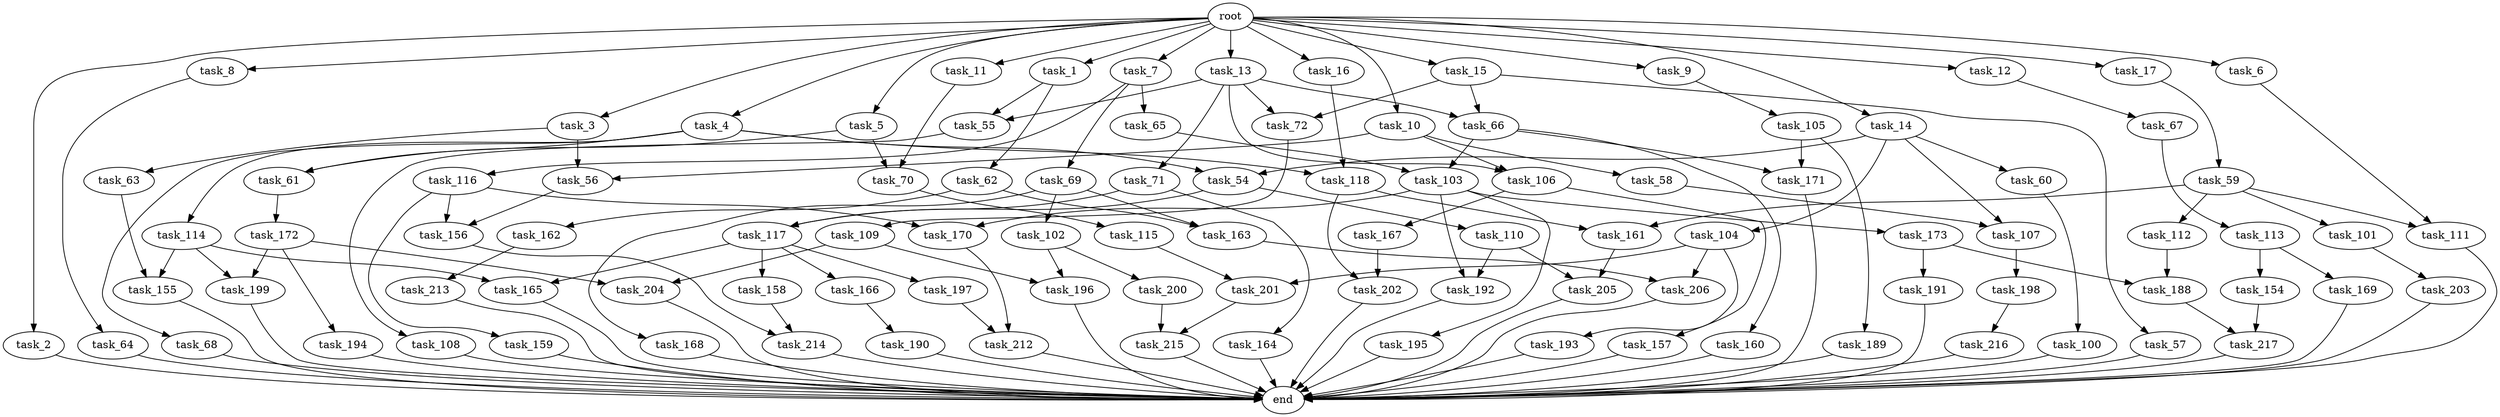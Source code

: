 digraph G {
  root [size="0.000000"];
  task_1 [size="1024.000000"];
  task_2 [size="1024.000000"];
  task_3 [size="1024.000000"];
  task_4 [size="1024.000000"];
  task_5 [size="1024.000000"];
  task_6 [size="1024.000000"];
  task_7 [size="1024.000000"];
  task_8 [size="1024.000000"];
  task_9 [size="1024.000000"];
  task_10 [size="1024.000000"];
  task_11 [size="1024.000000"];
  task_12 [size="1024.000000"];
  task_13 [size="1024.000000"];
  task_14 [size="1024.000000"];
  task_15 [size="1024.000000"];
  task_16 [size="1024.000000"];
  task_17 [size="1024.000000"];
  task_54 [size="627065225216.000000"];
  task_55 [size="687194767360.000000"];
  task_56 [size="1408749273088.000000"];
  task_57 [size="695784701952.000000"];
  task_58 [size="549755813888.000000"];
  task_59 [size="34359738368.000000"];
  task_60 [size="77309411328.000000"];
  task_61 [size="858993459200.000000"];
  task_62 [size="549755813888.000000"];
  task_63 [size="858993459200.000000"];
  task_64 [size="309237645312.000000"];
  task_65 [size="695784701952.000000"];
  task_66 [size="833223655424.000000"];
  task_67 [size="695784701952.000000"];
  task_68 [size="549755813888.000000"];
  task_69 [size="695784701952.000000"];
  task_70 [size="1005022347264.000000"];
  task_71 [size="137438953472.000000"];
  task_72 [size="833223655424.000000"];
  task_100 [size="549755813888.000000"];
  task_101 [size="34359738368.000000"];
  task_102 [size="77309411328.000000"];
  task_103 [size="1554778161152.000000"];
  task_104 [size="77309411328.000000"];
  task_105 [size="137438953472.000000"];
  task_106 [size="687194767360.000000"];
  task_107 [size="292057776128.000000"];
  task_108 [size="77309411328.000000"];
  task_109 [size="309237645312.000000"];
  task_110 [size="858993459200.000000"];
  task_111 [size="584115552256.000000"];
  task_112 [size="34359738368.000000"];
  task_113 [size="695784701952.000000"];
  task_114 [size="549755813888.000000"];
  task_115 [size="77309411328.000000"];
  task_116 [size="695784701952.000000"];
  task_117 [size="893353197568.000000"];
  task_118 [size="1099511627776.000000"];
  task_154 [size="695784701952.000000"];
  task_155 [size="635655159808.000000"];
  task_156 [size="429496729600.000000"];
  task_157 [size="34359738368.000000"];
  task_158 [size="34359738368.000000"];
  task_159 [size="214748364800.000000"];
  task_160 [size="858993459200.000000"];
  task_161 [size="68719476736.000000"];
  task_162 [size="858993459200.000000"];
  task_163 [size="936302870528.000000"];
  task_164 [size="34359738368.000000"];
  task_165 [size="249108103168.000000"];
  task_166 [size="34359738368.000000"];
  task_167 [size="34359738368.000000"];
  task_168 [size="77309411328.000000"];
  task_169 [size="695784701952.000000"];
  task_170 [size="910533066752.000000"];
  task_171 [size="1279900254208.000000"];
  task_172 [size="420906795008.000000"];
  task_173 [size="695784701952.000000"];
  task_188 [size="1073741824000.000000"];
  task_189 [size="420906795008.000000"];
  task_190 [size="858993459200.000000"];
  task_191 [size="214748364800.000000"];
  task_192 [size="1245540515840.000000"];
  task_193 [size="214748364800.000000"];
  task_194 [size="858993459200.000000"];
  task_195 [size="695784701952.000000"];
  task_196 [size="1717986918400.000000"];
  task_197 [size="34359738368.000000"];
  task_198 [size="34359738368.000000"];
  task_199 [size="1073741824000.000000"];
  task_200 [size="858993459200.000000"];
  task_201 [size="764504178688.000000"];
  task_202 [size="730144440320.000000"];
  task_203 [size="214748364800.000000"];
  task_204 [size="1717986918400.000000"];
  task_205 [size="627065225216.000000"];
  task_206 [size="764504178688.000000"];
  task_212 [size="1245540515840.000000"];
  task_213 [size="309237645312.000000"];
  task_214 [size="111669149696.000000"];
  task_215 [size="523986010112.000000"];
  task_216 [size="309237645312.000000"];
  task_217 [size="498216206336.000000"];
  end [size="0.000000"];

  root -> task_1 [size="1.000000"];
  root -> task_2 [size="1.000000"];
  root -> task_3 [size="1.000000"];
  root -> task_4 [size="1.000000"];
  root -> task_5 [size="1.000000"];
  root -> task_6 [size="1.000000"];
  root -> task_7 [size="1.000000"];
  root -> task_8 [size="1.000000"];
  root -> task_9 [size="1.000000"];
  root -> task_10 [size="1.000000"];
  root -> task_11 [size="1.000000"];
  root -> task_12 [size="1.000000"];
  root -> task_13 [size="1.000000"];
  root -> task_14 [size="1.000000"];
  root -> task_15 [size="1.000000"];
  root -> task_16 [size="1.000000"];
  root -> task_17 [size="1.000000"];
  task_1 -> task_55 [size="536870912.000000"];
  task_1 -> task_62 [size="536870912.000000"];
  task_2 -> end [size="1.000000"];
  task_3 -> task_56 [size="838860800.000000"];
  task_3 -> task_63 [size="838860800.000000"];
  task_4 -> task_54 [size="536870912.000000"];
  task_4 -> task_61 [size="536870912.000000"];
  task_4 -> task_68 [size="536870912.000000"];
  task_4 -> task_114 [size="536870912.000000"];
  task_4 -> task_118 [size="536870912.000000"];
  task_5 -> task_61 [size="301989888.000000"];
  task_5 -> task_70 [size="301989888.000000"];
  task_6 -> task_111 [size="536870912.000000"];
  task_7 -> task_65 [size="679477248.000000"];
  task_7 -> task_69 [size="679477248.000000"];
  task_7 -> task_116 [size="679477248.000000"];
  task_8 -> task_64 [size="301989888.000000"];
  task_9 -> task_105 [size="134217728.000000"];
  task_10 -> task_56 [size="536870912.000000"];
  task_10 -> task_58 [size="536870912.000000"];
  task_10 -> task_106 [size="536870912.000000"];
  task_11 -> task_70 [size="679477248.000000"];
  task_12 -> task_67 [size="679477248.000000"];
  task_13 -> task_55 [size="134217728.000000"];
  task_13 -> task_66 [size="134217728.000000"];
  task_13 -> task_71 [size="134217728.000000"];
  task_13 -> task_72 [size="134217728.000000"];
  task_13 -> task_106 [size="134217728.000000"];
  task_14 -> task_54 [size="75497472.000000"];
  task_14 -> task_60 [size="75497472.000000"];
  task_14 -> task_104 [size="75497472.000000"];
  task_14 -> task_107 [size="75497472.000000"];
  task_15 -> task_57 [size="679477248.000000"];
  task_15 -> task_66 [size="679477248.000000"];
  task_15 -> task_72 [size="679477248.000000"];
  task_16 -> task_118 [size="536870912.000000"];
  task_17 -> task_59 [size="33554432.000000"];
  task_54 -> task_110 [size="838860800.000000"];
  task_54 -> task_117 [size="838860800.000000"];
  task_55 -> task_108 [size="75497472.000000"];
  task_56 -> task_156 [size="209715200.000000"];
  task_57 -> end [size="1.000000"];
  task_58 -> task_107 [size="209715200.000000"];
  task_59 -> task_101 [size="33554432.000000"];
  task_59 -> task_111 [size="33554432.000000"];
  task_59 -> task_112 [size="33554432.000000"];
  task_59 -> task_161 [size="33554432.000000"];
  task_60 -> task_100 [size="536870912.000000"];
  task_61 -> task_172 [size="411041792.000000"];
  task_62 -> task_162 [size="838860800.000000"];
  task_62 -> task_163 [size="838860800.000000"];
  task_63 -> task_155 [size="411041792.000000"];
  task_64 -> end [size="1.000000"];
  task_65 -> task_103 [size="679477248.000000"];
  task_66 -> task_103 [size="838860800.000000"];
  task_66 -> task_160 [size="838860800.000000"];
  task_66 -> task_171 [size="838860800.000000"];
  task_67 -> task_113 [size="679477248.000000"];
  task_68 -> end [size="1.000000"];
  task_69 -> task_102 [size="75497472.000000"];
  task_69 -> task_163 [size="75497472.000000"];
  task_69 -> task_168 [size="75497472.000000"];
  task_70 -> task_115 [size="75497472.000000"];
  task_71 -> task_117 [size="33554432.000000"];
  task_71 -> task_164 [size="33554432.000000"];
  task_72 -> task_109 [size="301989888.000000"];
  task_100 -> end [size="1.000000"];
  task_101 -> task_203 [size="209715200.000000"];
  task_102 -> task_196 [size="838860800.000000"];
  task_102 -> task_200 [size="838860800.000000"];
  task_103 -> task_170 [size="679477248.000000"];
  task_103 -> task_173 [size="679477248.000000"];
  task_103 -> task_192 [size="679477248.000000"];
  task_103 -> task_195 [size="679477248.000000"];
  task_104 -> task_193 [size="209715200.000000"];
  task_104 -> task_201 [size="209715200.000000"];
  task_104 -> task_206 [size="209715200.000000"];
  task_105 -> task_171 [size="411041792.000000"];
  task_105 -> task_189 [size="411041792.000000"];
  task_106 -> task_157 [size="33554432.000000"];
  task_106 -> task_167 [size="33554432.000000"];
  task_107 -> task_198 [size="33554432.000000"];
  task_108 -> end [size="1.000000"];
  task_109 -> task_196 [size="838860800.000000"];
  task_109 -> task_204 [size="838860800.000000"];
  task_110 -> task_192 [size="536870912.000000"];
  task_110 -> task_205 [size="536870912.000000"];
  task_111 -> end [size="1.000000"];
  task_112 -> task_188 [size="838860800.000000"];
  task_113 -> task_154 [size="679477248.000000"];
  task_113 -> task_169 [size="679477248.000000"];
  task_114 -> task_155 [size="209715200.000000"];
  task_114 -> task_165 [size="209715200.000000"];
  task_114 -> task_199 [size="209715200.000000"];
  task_115 -> task_201 [size="536870912.000000"];
  task_116 -> task_156 [size="209715200.000000"];
  task_116 -> task_159 [size="209715200.000000"];
  task_116 -> task_170 [size="209715200.000000"];
  task_117 -> task_158 [size="33554432.000000"];
  task_117 -> task_165 [size="33554432.000000"];
  task_117 -> task_166 [size="33554432.000000"];
  task_117 -> task_197 [size="33554432.000000"];
  task_118 -> task_161 [size="33554432.000000"];
  task_118 -> task_202 [size="33554432.000000"];
  task_154 -> task_217 [size="411041792.000000"];
  task_155 -> end [size="1.000000"];
  task_156 -> task_214 [size="33554432.000000"];
  task_157 -> end [size="1.000000"];
  task_158 -> task_214 [size="75497472.000000"];
  task_159 -> end [size="1.000000"];
  task_160 -> end [size="1.000000"];
  task_161 -> task_205 [size="75497472.000000"];
  task_162 -> task_213 [size="301989888.000000"];
  task_163 -> task_206 [size="536870912.000000"];
  task_164 -> end [size="1.000000"];
  task_165 -> end [size="1.000000"];
  task_166 -> task_190 [size="838860800.000000"];
  task_167 -> task_202 [size="679477248.000000"];
  task_168 -> end [size="1.000000"];
  task_169 -> end [size="1.000000"];
  task_170 -> task_212 [size="679477248.000000"];
  task_171 -> end [size="1.000000"];
  task_172 -> task_194 [size="838860800.000000"];
  task_172 -> task_199 [size="838860800.000000"];
  task_172 -> task_204 [size="838860800.000000"];
  task_173 -> task_188 [size="209715200.000000"];
  task_173 -> task_191 [size="209715200.000000"];
  task_188 -> task_217 [size="75497472.000000"];
  task_189 -> end [size="1.000000"];
  task_190 -> end [size="1.000000"];
  task_191 -> end [size="1.000000"];
  task_192 -> end [size="1.000000"];
  task_193 -> end [size="1.000000"];
  task_194 -> end [size="1.000000"];
  task_195 -> end [size="1.000000"];
  task_196 -> end [size="1.000000"];
  task_197 -> task_212 [size="536870912.000000"];
  task_198 -> task_216 [size="301989888.000000"];
  task_199 -> end [size="1.000000"];
  task_200 -> task_215 [size="301989888.000000"];
  task_201 -> task_215 [size="209715200.000000"];
  task_202 -> end [size="1.000000"];
  task_203 -> end [size="1.000000"];
  task_204 -> end [size="1.000000"];
  task_205 -> end [size="1.000000"];
  task_206 -> end [size="1.000000"];
  task_212 -> end [size="1.000000"];
  task_213 -> end [size="1.000000"];
  task_214 -> end [size="1.000000"];
  task_215 -> end [size="1.000000"];
  task_216 -> end [size="1.000000"];
  task_217 -> end [size="1.000000"];
}
